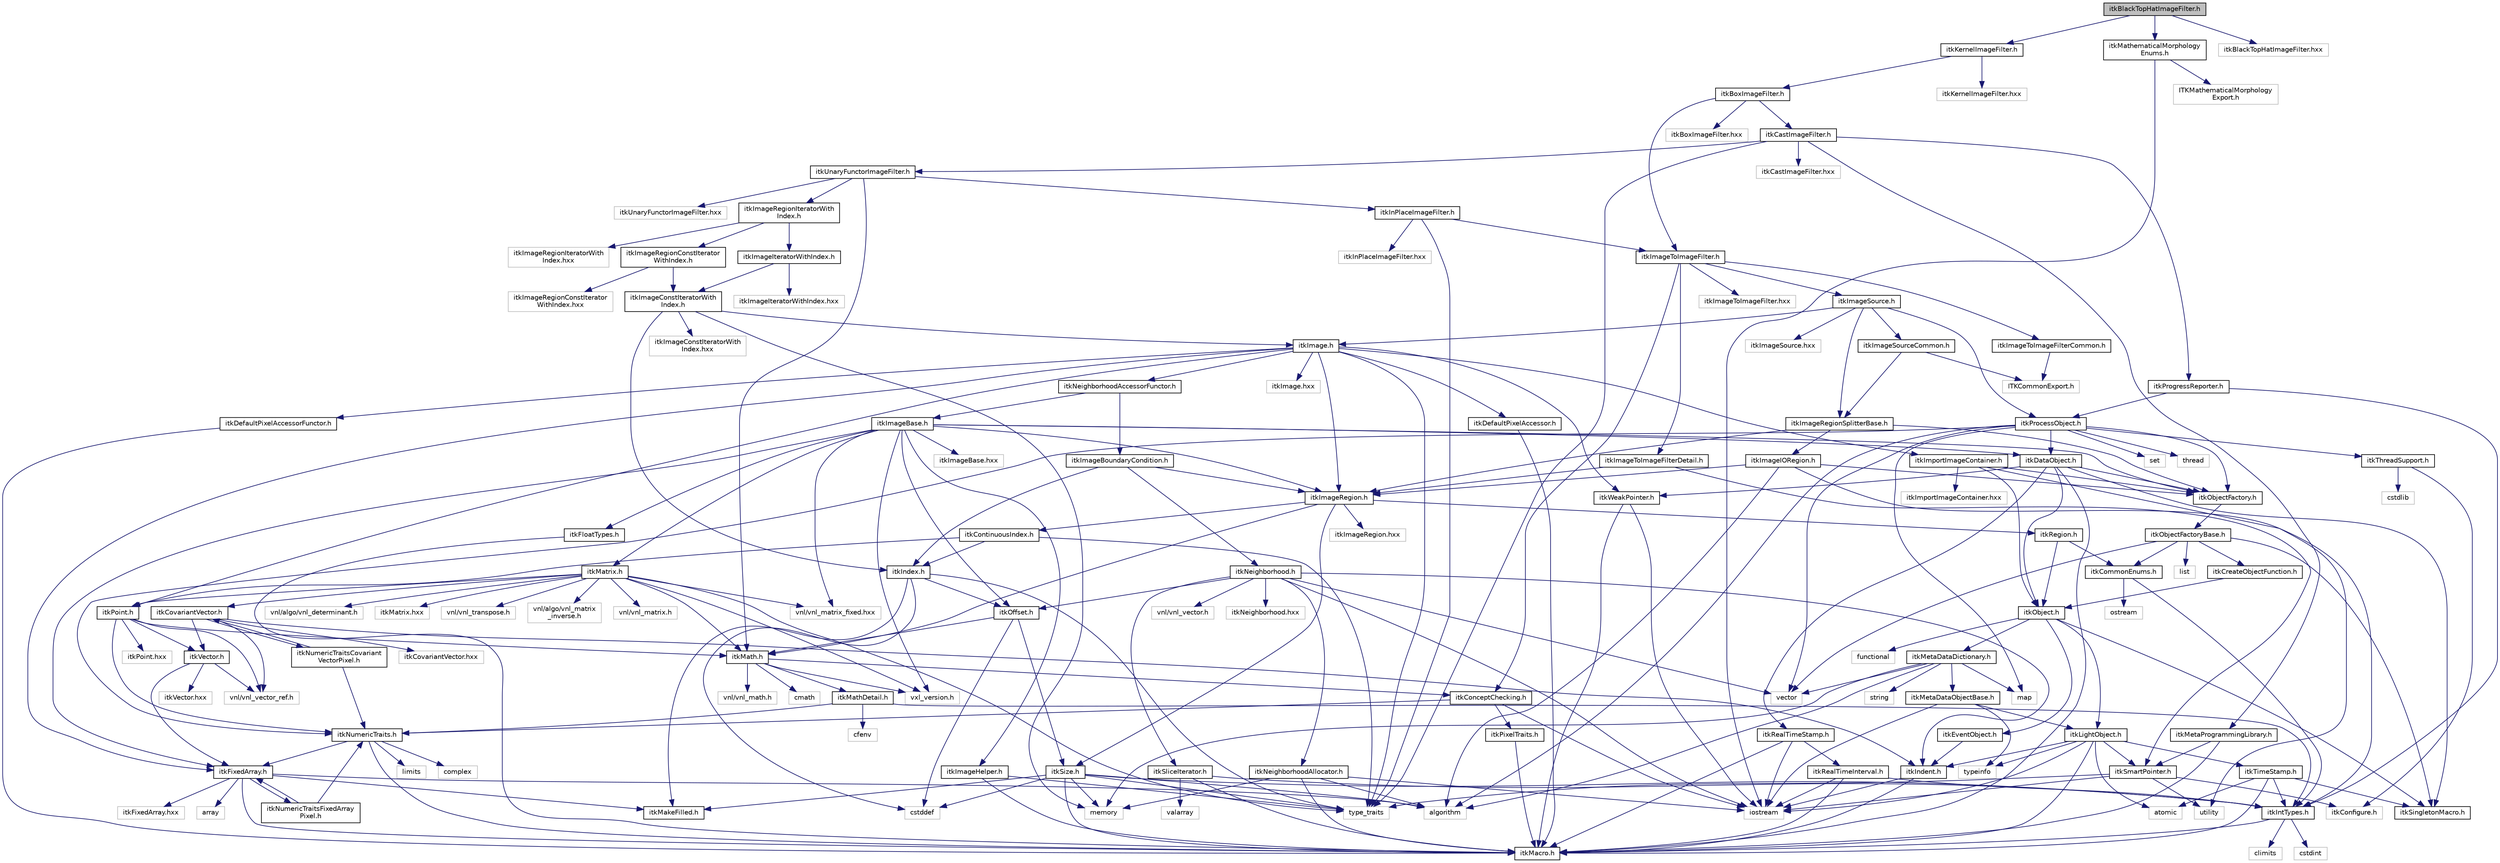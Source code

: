digraph "itkBlackTopHatImageFilter.h"
{
 // LATEX_PDF_SIZE
  edge [fontname="Helvetica",fontsize="10",labelfontname="Helvetica",labelfontsize="10"];
  node [fontname="Helvetica",fontsize="10",shape=record];
  Node1 [label="itkBlackTopHatImageFilter.h",height=0.2,width=0.4,color="black", fillcolor="grey75", style="filled", fontcolor="black",tooltip=" "];
  Node1 -> Node2 [color="midnightblue",fontsize="10",style="solid",fontname="Helvetica"];
  Node2 [label="itkKernelImageFilter.h",height=0.2,width=0.4,color="black", fillcolor="white", style="filled",URL="$itkKernelImageFilter_8h.html",tooltip=" "];
  Node2 -> Node3 [color="midnightblue",fontsize="10",style="solid",fontname="Helvetica"];
  Node3 [label="itkBoxImageFilter.h",height=0.2,width=0.4,color="black", fillcolor="white", style="filled",URL="$itkBoxImageFilter_8h.html",tooltip=" "];
  Node3 -> Node4 [color="midnightblue",fontsize="10",style="solid",fontname="Helvetica"];
  Node4 [label="itkImageToImageFilter.h",height=0.2,width=0.4,color="black", fillcolor="white", style="filled",URL="$itkImageToImageFilter_8h.html",tooltip=" "];
  Node4 -> Node5 [color="midnightblue",fontsize="10",style="solid",fontname="Helvetica"];
  Node5 [label="itkImageSource.h",height=0.2,width=0.4,color="black", fillcolor="white", style="filled",URL="$itkImageSource_8h.html",tooltip=" "];
  Node5 -> Node6 [color="midnightblue",fontsize="10",style="solid",fontname="Helvetica"];
  Node6 [label="itkProcessObject.h",height=0.2,width=0.4,color="black", fillcolor="white", style="filled",URL="$itkProcessObject_8h.html",tooltip=" "];
  Node6 -> Node7 [color="midnightblue",fontsize="10",style="solid",fontname="Helvetica"];
  Node7 [label="itkDataObject.h",height=0.2,width=0.4,color="black", fillcolor="white", style="filled",URL="$itkDataObject_8h.html",tooltip=" "];
  Node7 -> Node8 [color="midnightblue",fontsize="10",style="solid",fontname="Helvetica"];
  Node8 [label="itkObject.h",height=0.2,width=0.4,color="black", fillcolor="white", style="filled",URL="$itkObject_8h.html",tooltip=" "];
  Node8 -> Node9 [color="midnightblue",fontsize="10",style="solid",fontname="Helvetica"];
  Node9 [label="itkLightObject.h",height=0.2,width=0.4,color="black", fillcolor="white", style="filled",URL="$itkLightObject_8h.html",tooltip=" "];
  Node9 -> Node10 [color="midnightblue",fontsize="10",style="solid",fontname="Helvetica"];
  Node10 [label="itkMacro.h",height=0.2,width=0.4,color="black", fillcolor="white", style="filled",URL="$itkMacro_8h.html",tooltip=" "];
  Node9 -> Node11 [color="midnightblue",fontsize="10",style="solid",fontname="Helvetica"];
  Node11 [label="itkSmartPointer.h",height=0.2,width=0.4,color="black", fillcolor="white", style="filled",URL="$itkSmartPointer_8h.html",tooltip=" "];
  Node11 -> Node12 [color="midnightblue",fontsize="10",style="solid",fontname="Helvetica"];
  Node12 [label="iostream",height=0.2,width=0.4,color="grey75", fillcolor="white", style="filled",tooltip=" "];
  Node11 -> Node13 [color="midnightblue",fontsize="10",style="solid",fontname="Helvetica"];
  Node13 [label="utility",height=0.2,width=0.4,color="grey75", fillcolor="white", style="filled",tooltip=" "];
  Node11 -> Node14 [color="midnightblue",fontsize="10",style="solid",fontname="Helvetica"];
  Node14 [label="type_traits",height=0.2,width=0.4,color="grey75", fillcolor="white", style="filled",tooltip=" "];
  Node11 -> Node15 [color="midnightblue",fontsize="10",style="solid",fontname="Helvetica"];
  Node15 [label="itkConfigure.h",height=0.2,width=0.4,color="grey75", fillcolor="white", style="filled",tooltip=" "];
  Node9 -> Node16 [color="midnightblue",fontsize="10",style="solid",fontname="Helvetica"];
  Node16 [label="itkTimeStamp.h",height=0.2,width=0.4,color="black", fillcolor="white", style="filled",URL="$itkTimeStamp_8h.html",tooltip=" "];
  Node16 -> Node10 [color="midnightblue",fontsize="10",style="solid",fontname="Helvetica"];
  Node16 -> Node17 [color="midnightblue",fontsize="10",style="solid",fontname="Helvetica"];
  Node17 [label="itkIntTypes.h",height=0.2,width=0.4,color="black", fillcolor="white", style="filled",URL="$itkIntTypes_8h.html",tooltip=" "];
  Node17 -> Node10 [color="midnightblue",fontsize="10",style="solid",fontname="Helvetica"];
  Node17 -> Node18 [color="midnightblue",fontsize="10",style="solid",fontname="Helvetica"];
  Node18 [label="cstdint",height=0.2,width=0.4,color="grey75", fillcolor="white", style="filled",tooltip=" "];
  Node17 -> Node19 [color="midnightblue",fontsize="10",style="solid",fontname="Helvetica"];
  Node19 [label="climits",height=0.2,width=0.4,color="grey75", fillcolor="white", style="filled",tooltip=" "];
  Node16 -> Node20 [color="midnightblue",fontsize="10",style="solid",fontname="Helvetica"];
  Node20 [label="atomic",height=0.2,width=0.4,color="grey75", fillcolor="white", style="filled",tooltip=" "];
  Node16 -> Node21 [color="midnightblue",fontsize="10",style="solid",fontname="Helvetica"];
  Node21 [label="itkSingletonMacro.h",height=0.2,width=0.4,color="black", fillcolor="white", style="filled",URL="$itkSingletonMacro_8h.html",tooltip=" "];
  Node9 -> Node22 [color="midnightblue",fontsize="10",style="solid",fontname="Helvetica"];
  Node22 [label="itkIndent.h",height=0.2,width=0.4,color="black", fillcolor="white", style="filled",URL="$itkIndent_8h.html",tooltip=" "];
  Node22 -> Node10 [color="midnightblue",fontsize="10",style="solid",fontname="Helvetica"];
  Node22 -> Node12 [color="midnightblue",fontsize="10",style="solid",fontname="Helvetica"];
  Node9 -> Node20 [color="midnightblue",fontsize="10",style="solid",fontname="Helvetica"];
  Node9 -> Node12 [color="midnightblue",fontsize="10",style="solid",fontname="Helvetica"];
  Node9 -> Node23 [color="midnightblue",fontsize="10",style="solid",fontname="Helvetica"];
  Node23 [label="typeinfo",height=0.2,width=0.4,color="grey75", fillcolor="white", style="filled",tooltip=" "];
  Node8 -> Node24 [color="midnightblue",fontsize="10",style="solid",fontname="Helvetica"];
  Node24 [label="itkEventObject.h",height=0.2,width=0.4,color="black", fillcolor="white", style="filled",URL="$itkEventObject_8h.html",tooltip=" "];
  Node24 -> Node22 [color="midnightblue",fontsize="10",style="solid",fontname="Helvetica"];
  Node8 -> Node25 [color="midnightblue",fontsize="10",style="solid",fontname="Helvetica"];
  Node25 [label="itkMetaDataDictionary.h",height=0.2,width=0.4,color="black", fillcolor="white", style="filled",URL="$itkMetaDataDictionary_8h.html",tooltip=" "];
  Node25 -> Node26 [color="midnightblue",fontsize="10",style="solid",fontname="Helvetica"];
  Node26 [label="itkMetaDataObjectBase.h",height=0.2,width=0.4,color="black", fillcolor="white", style="filled",URL="$itkMetaDataObjectBase_8h.html",tooltip=" "];
  Node26 -> Node9 [color="midnightblue",fontsize="10",style="solid",fontname="Helvetica"];
  Node26 -> Node23 [color="midnightblue",fontsize="10",style="solid",fontname="Helvetica"];
  Node26 -> Node12 [color="midnightblue",fontsize="10",style="solid",fontname="Helvetica"];
  Node25 -> Node27 [color="midnightblue",fontsize="10",style="solid",fontname="Helvetica"];
  Node27 [label="algorithm",height=0.2,width=0.4,color="grey75", fillcolor="white", style="filled",tooltip=" "];
  Node25 -> Node28 [color="midnightblue",fontsize="10",style="solid",fontname="Helvetica"];
  Node28 [label="vector",height=0.2,width=0.4,color="grey75", fillcolor="white", style="filled",tooltip=" "];
  Node25 -> Node29 [color="midnightblue",fontsize="10",style="solid",fontname="Helvetica"];
  Node29 [label="map",height=0.2,width=0.4,color="grey75", fillcolor="white", style="filled",tooltip=" "];
  Node25 -> Node30 [color="midnightblue",fontsize="10",style="solid",fontname="Helvetica"];
  Node30 [label="string",height=0.2,width=0.4,color="grey75", fillcolor="white", style="filled",tooltip=" "];
  Node25 -> Node31 [color="midnightblue",fontsize="10",style="solid",fontname="Helvetica"];
  Node31 [label="memory",height=0.2,width=0.4,color="grey75", fillcolor="white", style="filled",tooltip=" "];
  Node8 -> Node21 [color="midnightblue",fontsize="10",style="solid",fontname="Helvetica"];
  Node8 -> Node32 [color="midnightblue",fontsize="10",style="solid",fontname="Helvetica"];
  Node32 [label="functional",height=0.2,width=0.4,color="grey75", fillcolor="white", style="filled",tooltip=" "];
  Node7 -> Node10 [color="midnightblue",fontsize="10",style="solid",fontname="Helvetica"];
  Node7 -> Node21 [color="midnightblue",fontsize="10",style="solid",fontname="Helvetica"];
  Node7 -> Node33 [color="midnightblue",fontsize="10",style="solid",fontname="Helvetica"];
  Node33 [label="itkWeakPointer.h",height=0.2,width=0.4,color="black", fillcolor="white", style="filled",URL="$itkWeakPointer_8h.html",tooltip=" "];
  Node33 -> Node10 [color="midnightblue",fontsize="10",style="solid",fontname="Helvetica"];
  Node33 -> Node12 [color="midnightblue",fontsize="10",style="solid",fontname="Helvetica"];
  Node7 -> Node34 [color="midnightblue",fontsize="10",style="solid",fontname="Helvetica"];
  Node34 [label="itkRealTimeStamp.h",height=0.2,width=0.4,color="black", fillcolor="white", style="filled",URL="$itkRealTimeStamp_8h.html",tooltip=" "];
  Node34 -> Node35 [color="midnightblue",fontsize="10",style="solid",fontname="Helvetica"];
  Node35 [label="itkRealTimeInterval.h",height=0.2,width=0.4,color="black", fillcolor="white", style="filled",URL="$itkRealTimeInterval_8h.html",tooltip=" "];
  Node35 -> Node17 [color="midnightblue",fontsize="10",style="solid",fontname="Helvetica"];
  Node35 -> Node10 [color="midnightblue",fontsize="10",style="solid",fontname="Helvetica"];
  Node35 -> Node12 [color="midnightblue",fontsize="10",style="solid",fontname="Helvetica"];
  Node34 -> Node10 [color="midnightblue",fontsize="10",style="solid",fontname="Helvetica"];
  Node34 -> Node12 [color="midnightblue",fontsize="10",style="solid",fontname="Helvetica"];
  Node7 -> Node36 [color="midnightblue",fontsize="10",style="solid",fontname="Helvetica"];
  Node36 [label="itkObjectFactory.h",height=0.2,width=0.4,color="black", fillcolor="white", style="filled",URL="$itkObjectFactory_8h.html",tooltip=" "];
  Node36 -> Node37 [color="midnightblue",fontsize="10",style="solid",fontname="Helvetica"];
  Node37 [label="itkObjectFactoryBase.h",height=0.2,width=0.4,color="black", fillcolor="white", style="filled",URL="$itkObjectFactoryBase_8h.html",tooltip=" "];
  Node37 -> Node38 [color="midnightblue",fontsize="10",style="solid",fontname="Helvetica"];
  Node38 [label="itkCreateObjectFunction.h",height=0.2,width=0.4,color="black", fillcolor="white", style="filled",URL="$itkCreateObjectFunction_8h.html",tooltip=" "];
  Node38 -> Node8 [color="midnightblue",fontsize="10",style="solid",fontname="Helvetica"];
  Node37 -> Node21 [color="midnightblue",fontsize="10",style="solid",fontname="Helvetica"];
  Node37 -> Node39 [color="midnightblue",fontsize="10",style="solid",fontname="Helvetica"];
  Node39 [label="itkCommonEnums.h",height=0.2,width=0.4,color="black", fillcolor="white", style="filled",URL="$itkCommonEnums_8h.html",tooltip=" "];
  Node39 -> Node17 [color="midnightblue",fontsize="10",style="solid",fontname="Helvetica"];
  Node39 -> Node40 [color="midnightblue",fontsize="10",style="solid",fontname="Helvetica"];
  Node40 [label="ostream",height=0.2,width=0.4,color="grey75", fillcolor="white", style="filled",tooltip=" "];
  Node37 -> Node41 [color="midnightblue",fontsize="10",style="solid",fontname="Helvetica"];
  Node41 [label="list",height=0.2,width=0.4,color="grey75", fillcolor="white", style="filled",tooltip=" "];
  Node37 -> Node28 [color="midnightblue",fontsize="10",style="solid",fontname="Helvetica"];
  Node6 -> Node36 [color="midnightblue",fontsize="10",style="solid",fontname="Helvetica"];
  Node6 -> Node42 [color="midnightblue",fontsize="10",style="solid",fontname="Helvetica"];
  Node42 [label="itkNumericTraits.h",height=0.2,width=0.4,color="black", fillcolor="white", style="filled",URL="$itkNumericTraits_8h.html",tooltip=" "];
  Node42 -> Node10 [color="midnightblue",fontsize="10",style="solid",fontname="Helvetica"];
  Node42 -> Node43 [color="midnightblue",fontsize="10",style="solid",fontname="Helvetica"];
  Node43 [label="limits",height=0.2,width=0.4,color="grey75", fillcolor="white", style="filled",tooltip=" "];
  Node42 -> Node44 [color="midnightblue",fontsize="10",style="solid",fontname="Helvetica"];
  Node44 [label="complex",height=0.2,width=0.4,color="grey75", fillcolor="white", style="filled",tooltip=" "];
  Node42 -> Node45 [color="midnightblue",fontsize="10",style="solid",fontname="Helvetica"];
  Node45 [label="itkFixedArray.h",height=0.2,width=0.4,color="black", fillcolor="white", style="filled",URL="$itkFixedArray_8h.html",tooltip=" "];
  Node45 -> Node10 [color="midnightblue",fontsize="10",style="solid",fontname="Helvetica"];
  Node45 -> Node46 [color="midnightblue",fontsize="10",style="solid",fontname="Helvetica"];
  Node46 [label="itkMakeFilled.h",height=0.2,width=0.4,color="black", fillcolor="white", style="filled",URL="$itkMakeFilled_8h.html",tooltip=" "];
  Node45 -> Node27 [color="midnightblue",fontsize="10",style="solid",fontname="Helvetica"];
  Node45 -> Node47 [color="midnightblue",fontsize="10",style="solid",fontname="Helvetica"];
  Node47 [label="array",height=0.2,width=0.4,color="grey75", fillcolor="white", style="filled",tooltip=" "];
  Node45 -> Node48 [color="midnightblue",fontsize="10",style="solid",fontname="Helvetica"];
  Node48 [label="itkFixedArray.hxx",height=0.2,width=0.4,color="grey75", fillcolor="white", style="filled",tooltip=" "];
  Node45 -> Node49 [color="midnightblue",fontsize="10",style="solid",fontname="Helvetica"];
  Node49 [label="itkNumericTraitsFixedArray\lPixel.h",height=0.2,width=0.4,color="black", fillcolor="white", style="filled",URL="$itkNumericTraitsFixedArrayPixel_8h.html",tooltip=" "];
  Node49 -> Node42 [color="midnightblue",fontsize="10",style="solid",fontname="Helvetica"];
  Node49 -> Node45 [color="midnightblue",fontsize="10",style="solid",fontname="Helvetica"];
  Node6 -> Node50 [color="midnightblue",fontsize="10",style="solid",fontname="Helvetica"];
  Node50 [label="itkThreadSupport.h",height=0.2,width=0.4,color="black", fillcolor="white", style="filled",URL="$itkThreadSupport_8h.html",tooltip=" "];
  Node50 -> Node51 [color="midnightblue",fontsize="10",style="solid",fontname="Helvetica"];
  Node51 [label="cstdlib",height=0.2,width=0.4,color="grey75", fillcolor="white", style="filled",tooltip=" "];
  Node50 -> Node15 [color="midnightblue",fontsize="10",style="solid",fontname="Helvetica"];
  Node6 -> Node28 [color="midnightblue",fontsize="10",style="solid",fontname="Helvetica"];
  Node6 -> Node29 [color="midnightblue",fontsize="10",style="solid",fontname="Helvetica"];
  Node6 -> Node52 [color="midnightblue",fontsize="10",style="solid",fontname="Helvetica"];
  Node52 [label="set",height=0.2,width=0.4,color="grey75", fillcolor="white", style="filled",tooltip=" "];
  Node6 -> Node27 [color="midnightblue",fontsize="10",style="solid",fontname="Helvetica"];
  Node6 -> Node53 [color="midnightblue",fontsize="10",style="solid",fontname="Helvetica"];
  Node53 [label="thread",height=0.2,width=0.4,color="grey75", fillcolor="white", style="filled",tooltip=" "];
  Node5 -> Node54 [color="midnightblue",fontsize="10",style="solid",fontname="Helvetica"];
  Node54 [label="itkImage.h",height=0.2,width=0.4,color="black", fillcolor="white", style="filled",URL="$itkImage_8h.html",tooltip=" "];
  Node54 -> Node55 [color="midnightblue",fontsize="10",style="solid",fontname="Helvetica"];
  Node55 [label="itkImageRegion.h",height=0.2,width=0.4,color="black", fillcolor="white", style="filled",URL="$itkImageRegion_8h.html",tooltip=" "];
  Node55 -> Node56 [color="midnightblue",fontsize="10",style="solid",fontname="Helvetica"];
  Node56 [label="itkRegion.h",height=0.2,width=0.4,color="black", fillcolor="white", style="filled",URL="$itkRegion_8h.html",tooltip=" "];
  Node56 -> Node8 [color="midnightblue",fontsize="10",style="solid",fontname="Helvetica"];
  Node56 -> Node39 [color="midnightblue",fontsize="10",style="solid",fontname="Helvetica"];
  Node55 -> Node57 [color="midnightblue",fontsize="10",style="solid",fontname="Helvetica"];
  Node57 [label="itkSize.h",height=0.2,width=0.4,color="black", fillcolor="white", style="filled",URL="$itkSize_8h.html",tooltip=" "];
  Node57 -> Node17 [color="midnightblue",fontsize="10",style="solid",fontname="Helvetica"];
  Node57 -> Node10 [color="midnightblue",fontsize="10",style="solid",fontname="Helvetica"];
  Node57 -> Node46 [color="midnightblue",fontsize="10",style="solid",fontname="Helvetica"];
  Node57 -> Node27 [color="midnightblue",fontsize="10",style="solid",fontname="Helvetica"];
  Node57 -> Node58 [color="midnightblue",fontsize="10",style="solid",fontname="Helvetica"];
  Node58 [label="cstddef",height=0.2,width=0.4,color="grey75", fillcolor="white", style="filled",tooltip=" "];
  Node57 -> Node14 [color="midnightblue",fontsize="10",style="solid",fontname="Helvetica"];
  Node57 -> Node31 [color="midnightblue",fontsize="10",style="solid",fontname="Helvetica"];
  Node55 -> Node59 [color="midnightblue",fontsize="10",style="solid",fontname="Helvetica"];
  Node59 [label="itkContinuousIndex.h",height=0.2,width=0.4,color="black", fillcolor="white", style="filled",URL="$itkContinuousIndex_8h.html",tooltip=" "];
  Node59 -> Node60 [color="midnightblue",fontsize="10",style="solid",fontname="Helvetica"];
  Node60 [label="itkPoint.h",height=0.2,width=0.4,color="black", fillcolor="white", style="filled",URL="$itkPoint_8h.html",tooltip=" "];
  Node60 -> Node42 [color="midnightblue",fontsize="10",style="solid",fontname="Helvetica"];
  Node60 -> Node61 [color="midnightblue",fontsize="10",style="solid",fontname="Helvetica"];
  Node61 [label="itkVector.h",height=0.2,width=0.4,color="black", fillcolor="white", style="filled",URL="$itkVector_8h.html",tooltip=" "];
  Node61 -> Node45 [color="midnightblue",fontsize="10",style="solid",fontname="Helvetica"];
  Node61 -> Node62 [color="midnightblue",fontsize="10",style="solid",fontname="Helvetica"];
  Node62 [label="vnl/vnl_vector_ref.h",height=0.2,width=0.4,color="grey75", fillcolor="white", style="filled",tooltip=" "];
  Node61 -> Node63 [color="midnightblue",fontsize="10",style="solid",fontname="Helvetica"];
  Node63 [label="itkVector.hxx",height=0.2,width=0.4,color="grey75", fillcolor="white", style="filled",tooltip=" "];
  Node60 -> Node62 [color="midnightblue",fontsize="10",style="solid",fontname="Helvetica"];
  Node60 -> Node64 [color="midnightblue",fontsize="10",style="solid",fontname="Helvetica"];
  Node64 [label="itkMath.h",height=0.2,width=0.4,color="black", fillcolor="white", style="filled",URL="$itkMath_8h.html",tooltip=" "];
  Node64 -> Node65 [color="midnightblue",fontsize="10",style="solid",fontname="Helvetica"];
  Node65 [label="cmath",height=0.2,width=0.4,color="grey75", fillcolor="white", style="filled",tooltip=" "];
  Node64 -> Node66 [color="midnightblue",fontsize="10",style="solid",fontname="Helvetica"];
  Node66 [label="itkMathDetail.h",height=0.2,width=0.4,color="black", fillcolor="white", style="filled",URL="$itkMathDetail_8h.html",tooltip=" "];
  Node66 -> Node17 [color="midnightblue",fontsize="10",style="solid",fontname="Helvetica"];
  Node66 -> Node42 [color="midnightblue",fontsize="10",style="solid",fontname="Helvetica"];
  Node66 -> Node67 [color="midnightblue",fontsize="10",style="solid",fontname="Helvetica"];
  Node67 [label="cfenv",height=0.2,width=0.4,color="grey75", fillcolor="white", style="filled",tooltip=" "];
  Node64 -> Node68 [color="midnightblue",fontsize="10",style="solid",fontname="Helvetica"];
  Node68 [label="itkConceptChecking.h",height=0.2,width=0.4,color="black", fillcolor="white", style="filled",URL="$itkConceptChecking_8h.html",tooltip=" "];
  Node68 -> Node69 [color="midnightblue",fontsize="10",style="solid",fontname="Helvetica"];
  Node69 [label="itkPixelTraits.h",height=0.2,width=0.4,color="black", fillcolor="white", style="filled",URL="$itkPixelTraits_8h.html",tooltip=" "];
  Node69 -> Node10 [color="midnightblue",fontsize="10",style="solid",fontname="Helvetica"];
  Node68 -> Node42 [color="midnightblue",fontsize="10",style="solid",fontname="Helvetica"];
  Node68 -> Node12 [color="midnightblue",fontsize="10",style="solid",fontname="Helvetica"];
  Node64 -> Node70 [color="midnightblue",fontsize="10",style="solid",fontname="Helvetica"];
  Node70 [label="vnl/vnl_math.h",height=0.2,width=0.4,color="grey75", fillcolor="white", style="filled",tooltip=" "];
  Node64 -> Node71 [color="midnightblue",fontsize="10",style="solid",fontname="Helvetica"];
  Node71 [label="vxl_version.h",height=0.2,width=0.4,color="grey75", fillcolor="white", style="filled",tooltip=" "];
  Node60 -> Node72 [color="midnightblue",fontsize="10",style="solid",fontname="Helvetica"];
  Node72 [label="itkPoint.hxx",height=0.2,width=0.4,color="grey75", fillcolor="white", style="filled",tooltip=" "];
  Node59 -> Node73 [color="midnightblue",fontsize="10",style="solid",fontname="Helvetica"];
  Node73 [label="itkIndex.h",height=0.2,width=0.4,color="black", fillcolor="white", style="filled",URL="$itkIndex_8h.html",tooltip=" "];
  Node73 -> Node46 [color="midnightblue",fontsize="10",style="solid",fontname="Helvetica"];
  Node73 -> Node74 [color="midnightblue",fontsize="10",style="solid",fontname="Helvetica"];
  Node74 [label="itkOffset.h",height=0.2,width=0.4,color="black", fillcolor="white", style="filled",URL="$itkOffset_8h.html",tooltip=" "];
  Node74 -> Node57 [color="midnightblue",fontsize="10",style="solid",fontname="Helvetica"];
  Node74 -> Node64 [color="midnightblue",fontsize="10",style="solid",fontname="Helvetica"];
  Node74 -> Node58 [color="midnightblue",fontsize="10",style="solid",fontname="Helvetica"];
  Node73 -> Node58 [color="midnightblue",fontsize="10",style="solid",fontname="Helvetica"];
  Node73 -> Node14 [color="midnightblue",fontsize="10",style="solid",fontname="Helvetica"];
  Node59 -> Node14 [color="midnightblue",fontsize="10",style="solid",fontname="Helvetica"];
  Node55 -> Node64 [color="midnightblue",fontsize="10",style="solid",fontname="Helvetica"];
  Node55 -> Node75 [color="midnightblue",fontsize="10",style="solid",fontname="Helvetica"];
  Node75 [label="itkImageRegion.hxx",height=0.2,width=0.4,color="grey75", fillcolor="white", style="filled",tooltip=" "];
  Node54 -> Node76 [color="midnightblue",fontsize="10",style="solid",fontname="Helvetica"];
  Node76 [label="itkImportImageContainer.h",height=0.2,width=0.4,color="black", fillcolor="white", style="filled",URL="$itkImportImageContainer_8h.html",tooltip=" "];
  Node76 -> Node8 [color="midnightblue",fontsize="10",style="solid",fontname="Helvetica"];
  Node76 -> Node36 [color="midnightblue",fontsize="10",style="solid",fontname="Helvetica"];
  Node76 -> Node13 [color="midnightblue",fontsize="10",style="solid",fontname="Helvetica"];
  Node76 -> Node77 [color="midnightblue",fontsize="10",style="solid",fontname="Helvetica"];
  Node77 [label="itkImportImageContainer.hxx",height=0.2,width=0.4,color="grey75", fillcolor="white", style="filled",tooltip=" "];
  Node54 -> Node78 [color="midnightblue",fontsize="10",style="solid",fontname="Helvetica"];
  Node78 [label="itkDefaultPixelAccessor.h",height=0.2,width=0.4,color="black", fillcolor="white", style="filled",URL="$itkDefaultPixelAccessor_8h.html",tooltip=" "];
  Node78 -> Node10 [color="midnightblue",fontsize="10",style="solid",fontname="Helvetica"];
  Node54 -> Node79 [color="midnightblue",fontsize="10",style="solid",fontname="Helvetica"];
  Node79 [label="itkDefaultPixelAccessorFunctor.h",height=0.2,width=0.4,color="black", fillcolor="white", style="filled",URL="$itkDefaultPixelAccessorFunctor_8h.html",tooltip=" "];
  Node79 -> Node10 [color="midnightblue",fontsize="10",style="solid",fontname="Helvetica"];
  Node54 -> Node60 [color="midnightblue",fontsize="10",style="solid",fontname="Helvetica"];
  Node54 -> Node45 [color="midnightblue",fontsize="10",style="solid",fontname="Helvetica"];
  Node54 -> Node33 [color="midnightblue",fontsize="10",style="solid",fontname="Helvetica"];
  Node54 -> Node80 [color="midnightblue",fontsize="10",style="solid",fontname="Helvetica"];
  Node80 [label="itkNeighborhoodAccessorFunctor.h",height=0.2,width=0.4,color="black", fillcolor="white", style="filled",URL="$itkNeighborhoodAccessorFunctor_8h.html",tooltip=" "];
  Node80 -> Node81 [color="midnightblue",fontsize="10",style="solid",fontname="Helvetica"];
  Node81 [label="itkImageBoundaryCondition.h",height=0.2,width=0.4,color="black", fillcolor="white", style="filled",URL="$itkImageBoundaryCondition_8h.html",tooltip=" "];
  Node81 -> Node73 [color="midnightblue",fontsize="10",style="solid",fontname="Helvetica"];
  Node81 -> Node82 [color="midnightblue",fontsize="10",style="solid",fontname="Helvetica"];
  Node82 [label="itkNeighborhood.h",height=0.2,width=0.4,color="black", fillcolor="white", style="filled",URL="$itkNeighborhood_8h.html",tooltip=" "];
  Node82 -> Node12 [color="midnightblue",fontsize="10",style="solid",fontname="Helvetica"];
  Node82 -> Node83 [color="midnightblue",fontsize="10",style="solid",fontname="Helvetica"];
  Node83 [label="itkNeighborhoodAllocator.h",height=0.2,width=0.4,color="black", fillcolor="white", style="filled",URL="$itkNeighborhoodAllocator_8h.html",tooltip=" "];
  Node83 -> Node27 [color="midnightblue",fontsize="10",style="solid",fontname="Helvetica"];
  Node83 -> Node12 [color="midnightblue",fontsize="10",style="solid",fontname="Helvetica"];
  Node83 -> Node31 [color="midnightblue",fontsize="10",style="solid",fontname="Helvetica"];
  Node83 -> Node10 [color="midnightblue",fontsize="10",style="solid",fontname="Helvetica"];
  Node82 -> Node22 [color="midnightblue",fontsize="10",style="solid",fontname="Helvetica"];
  Node82 -> Node84 [color="midnightblue",fontsize="10",style="solid",fontname="Helvetica"];
  Node84 [label="itkSliceIterator.h",height=0.2,width=0.4,color="black", fillcolor="white", style="filled",URL="$itkSliceIterator_8h.html",tooltip=" "];
  Node84 -> Node10 [color="midnightblue",fontsize="10",style="solid",fontname="Helvetica"];
  Node84 -> Node17 [color="midnightblue",fontsize="10",style="solid",fontname="Helvetica"];
  Node84 -> Node85 [color="midnightblue",fontsize="10",style="solid",fontname="Helvetica"];
  Node85 [label="valarray",height=0.2,width=0.4,color="grey75", fillcolor="white", style="filled",tooltip=" "];
  Node82 -> Node86 [color="midnightblue",fontsize="10",style="solid",fontname="Helvetica"];
  Node86 [label="vnl/vnl_vector.h",height=0.2,width=0.4,color="grey75", fillcolor="white", style="filled",tooltip=" "];
  Node82 -> Node74 [color="midnightblue",fontsize="10",style="solid",fontname="Helvetica"];
  Node82 -> Node28 [color="midnightblue",fontsize="10",style="solid",fontname="Helvetica"];
  Node82 -> Node87 [color="midnightblue",fontsize="10",style="solid",fontname="Helvetica"];
  Node87 [label="itkNeighborhood.hxx",height=0.2,width=0.4,color="grey75", fillcolor="white", style="filled",tooltip=" "];
  Node81 -> Node55 [color="midnightblue",fontsize="10",style="solid",fontname="Helvetica"];
  Node80 -> Node88 [color="midnightblue",fontsize="10",style="solid",fontname="Helvetica"];
  Node88 [label="itkImageBase.h",height=0.2,width=0.4,color="black", fillcolor="white", style="filled",URL="$itkImageBase_8h.html",tooltip=" "];
  Node88 -> Node7 [color="midnightblue",fontsize="10",style="solid",fontname="Helvetica"];
  Node88 -> Node55 [color="midnightblue",fontsize="10",style="solid",fontname="Helvetica"];
  Node88 -> Node89 [color="midnightblue",fontsize="10",style="solid",fontname="Helvetica"];
  Node89 [label="itkMatrix.h",height=0.2,width=0.4,color="black", fillcolor="white", style="filled",URL="$itkMatrix_8h.html",tooltip=" "];
  Node89 -> Node60 [color="midnightblue",fontsize="10",style="solid",fontname="Helvetica"];
  Node89 -> Node90 [color="midnightblue",fontsize="10",style="solid",fontname="Helvetica"];
  Node90 [label="itkCovariantVector.h",height=0.2,width=0.4,color="black", fillcolor="white", style="filled",URL="$itkCovariantVector_8h.html",tooltip=" "];
  Node90 -> Node22 [color="midnightblue",fontsize="10",style="solid",fontname="Helvetica"];
  Node90 -> Node61 [color="midnightblue",fontsize="10",style="solid",fontname="Helvetica"];
  Node90 -> Node62 [color="midnightblue",fontsize="10",style="solid",fontname="Helvetica"];
  Node90 -> Node91 [color="midnightblue",fontsize="10",style="solid",fontname="Helvetica"];
  Node91 [label="itkNumericTraitsCovariant\lVectorPixel.h",height=0.2,width=0.4,color="black", fillcolor="white", style="filled",URL="$itkNumericTraitsCovariantVectorPixel_8h.html",tooltip=" "];
  Node91 -> Node42 [color="midnightblue",fontsize="10",style="solid",fontname="Helvetica"];
  Node91 -> Node90 [color="midnightblue",fontsize="10",style="solid",fontname="Helvetica"];
  Node90 -> Node92 [color="midnightblue",fontsize="10",style="solid",fontname="Helvetica"];
  Node92 [label="itkCovariantVector.hxx",height=0.2,width=0.4,color="grey75", fillcolor="white", style="filled",tooltip=" "];
  Node89 -> Node71 [color="midnightblue",fontsize="10",style="solid",fontname="Helvetica"];
  Node89 -> Node93 [color="midnightblue",fontsize="10",style="solid",fontname="Helvetica"];
  Node93 [label="vnl/vnl_matrix_fixed.hxx",height=0.2,width=0.4,color="grey75", fillcolor="white", style="filled",tooltip=" "];
  Node89 -> Node94 [color="midnightblue",fontsize="10",style="solid",fontname="Helvetica"];
  Node94 [label="vnl/vnl_transpose.h",height=0.2,width=0.4,color="grey75", fillcolor="white", style="filled",tooltip=" "];
  Node89 -> Node95 [color="midnightblue",fontsize="10",style="solid",fontname="Helvetica"];
  Node95 [label="vnl/algo/vnl_matrix\l_inverse.h",height=0.2,width=0.4,color="grey75", fillcolor="white", style="filled",tooltip=" "];
  Node89 -> Node96 [color="midnightblue",fontsize="10",style="solid",fontname="Helvetica"];
  Node96 [label="vnl/vnl_matrix.h",height=0.2,width=0.4,color="grey75", fillcolor="white", style="filled",tooltip=" "];
  Node89 -> Node97 [color="midnightblue",fontsize="10",style="solid",fontname="Helvetica"];
  Node97 [label="vnl/algo/vnl_determinant.h",height=0.2,width=0.4,color="grey75", fillcolor="white", style="filled",tooltip=" "];
  Node89 -> Node64 [color="midnightblue",fontsize="10",style="solid",fontname="Helvetica"];
  Node89 -> Node14 [color="midnightblue",fontsize="10",style="solid",fontname="Helvetica"];
  Node89 -> Node98 [color="midnightblue",fontsize="10",style="solid",fontname="Helvetica"];
  Node98 [label="itkMatrix.hxx",height=0.2,width=0.4,color="grey75", fillcolor="white", style="filled",tooltip=" "];
  Node88 -> Node36 [color="midnightblue",fontsize="10",style="solid",fontname="Helvetica"];
  Node88 -> Node74 [color="midnightblue",fontsize="10",style="solid",fontname="Helvetica"];
  Node88 -> Node45 [color="midnightblue",fontsize="10",style="solid",fontname="Helvetica"];
  Node88 -> Node99 [color="midnightblue",fontsize="10",style="solid",fontname="Helvetica"];
  Node99 [label="itkImageHelper.h",height=0.2,width=0.4,color="black", fillcolor="white", style="filled",URL="$itkImageHelper_8h.html",tooltip=" "];
  Node99 -> Node10 [color="midnightblue",fontsize="10",style="solid",fontname="Helvetica"];
  Node99 -> Node14 [color="midnightblue",fontsize="10",style="solid",fontname="Helvetica"];
  Node88 -> Node100 [color="midnightblue",fontsize="10",style="solid",fontname="Helvetica"];
  Node100 [label="itkFloatTypes.h",height=0.2,width=0.4,color="black", fillcolor="white", style="filled",URL="$itkFloatTypes_8h.html",tooltip=" "];
  Node100 -> Node10 [color="midnightblue",fontsize="10",style="solid",fontname="Helvetica"];
  Node88 -> Node71 [color="midnightblue",fontsize="10",style="solid",fontname="Helvetica"];
  Node88 -> Node93 [color="midnightblue",fontsize="10",style="solid",fontname="Helvetica"];
  Node88 -> Node101 [color="midnightblue",fontsize="10",style="solid",fontname="Helvetica"];
  Node101 [label="itkImageBase.hxx",height=0.2,width=0.4,color="grey75", fillcolor="white", style="filled",tooltip=" "];
  Node54 -> Node14 [color="midnightblue",fontsize="10",style="solid",fontname="Helvetica"];
  Node54 -> Node102 [color="midnightblue",fontsize="10",style="solid",fontname="Helvetica"];
  Node102 [label="itkImage.hxx",height=0.2,width=0.4,color="grey75", fillcolor="white", style="filled",tooltip=" "];
  Node5 -> Node103 [color="midnightblue",fontsize="10",style="solid",fontname="Helvetica"];
  Node103 [label="itkImageRegionSplitterBase.h",height=0.2,width=0.4,color="black", fillcolor="white", style="filled",URL="$itkImageRegionSplitterBase_8h.html",tooltip=" "];
  Node103 -> Node55 [color="midnightblue",fontsize="10",style="solid",fontname="Helvetica"];
  Node103 -> Node36 [color="midnightblue",fontsize="10",style="solid",fontname="Helvetica"];
  Node103 -> Node104 [color="midnightblue",fontsize="10",style="solid",fontname="Helvetica"];
  Node104 [label="itkImageIORegion.h",height=0.2,width=0.4,color="black", fillcolor="white", style="filled",URL="$itkImageIORegion_8h.html",tooltip=" "];
  Node104 -> Node27 [color="midnightblue",fontsize="10",style="solid",fontname="Helvetica"];
  Node104 -> Node17 [color="midnightblue",fontsize="10",style="solid",fontname="Helvetica"];
  Node104 -> Node36 [color="midnightblue",fontsize="10",style="solid",fontname="Helvetica"];
  Node104 -> Node55 [color="midnightblue",fontsize="10",style="solid",fontname="Helvetica"];
  Node5 -> Node105 [color="midnightblue",fontsize="10",style="solid",fontname="Helvetica"];
  Node105 [label="itkImageSourceCommon.h",height=0.2,width=0.4,color="black", fillcolor="white", style="filled",URL="$itkImageSourceCommon_8h.html",tooltip=" "];
  Node105 -> Node106 [color="midnightblue",fontsize="10",style="solid",fontname="Helvetica"];
  Node106 [label="ITKCommonExport.h",height=0.2,width=0.4,color="grey75", fillcolor="white", style="filled",tooltip=" "];
  Node105 -> Node103 [color="midnightblue",fontsize="10",style="solid",fontname="Helvetica"];
  Node5 -> Node107 [color="midnightblue",fontsize="10",style="solid",fontname="Helvetica"];
  Node107 [label="itkImageSource.hxx",height=0.2,width=0.4,color="grey75", fillcolor="white", style="filled",tooltip=" "];
  Node4 -> Node68 [color="midnightblue",fontsize="10",style="solid",fontname="Helvetica"];
  Node4 -> Node108 [color="midnightblue",fontsize="10",style="solid",fontname="Helvetica"];
  Node108 [label="itkImageToImageFilterDetail.h",height=0.2,width=0.4,color="black", fillcolor="white", style="filled",URL="$itkImageToImageFilterDetail_8h.html",tooltip=" "];
  Node108 -> Node55 [color="midnightblue",fontsize="10",style="solid",fontname="Helvetica"];
  Node108 -> Node11 [color="midnightblue",fontsize="10",style="solid",fontname="Helvetica"];
  Node4 -> Node109 [color="midnightblue",fontsize="10",style="solid",fontname="Helvetica"];
  Node109 [label="itkImageToImageFilterCommon.h",height=0.2,width=0.4,color="black", fillcolor="white", style="filled",URL="$itkImageToImageFilterCommon_8h.html",tooltip=" "];
  Node109 -> Node106 [color="midnightblue",fontsize="10",style="solid",fontname="Helvetica"];
  Node4 -> Node110 [color="midnightblue",fontsize="10",style="solid",fontname="Helvetica"];
  Node110 [label="itkImageToImageFilter.hxx",height=0.2,width=0.4,color="grey75", fillcolor="white", style="filled",tooltip=" "];
  Node3 -> Node111 [color="midnightblue",fontsize="10",style="solid",fontname="Helvetica"];
  Node111 [label="itkCastImageFilter.h",height=0.2,width=0.4,color="black", fillcolor="white", style="filled",URL="$itkCastImageFilter_8h.html",tooltip=" "];
  Node111 -> Node112 [color="midnightblue",fontsize="10",style="solid",fontname="Helvetica"];
  Node112 [label="itkUnaryFunctorImageFilter.h",height=0.2,width=0.4,color="black", fillcolor="white", style="filled",URL="$itkUnaryFunctorImageFilter_8h.html",tooltip=" "];
  Node112 -> Node64 [color="midnightblue",fontsize="10",style="solid",fontname="Helvetica"];
  Node112 -> Node113 [color="midnightblue",fontsize="10",style="solid",fontname="Helvetica"];
  Node113 [label="itkInPlaceImageFilter.h",height=0.2,width=0.4,color="black", fillcolor="white", style="filled",URL="$itkInPlaceImageFilter_8h.html",tooltip=" "];
  Node113 -> Node4 [color="midnightblue",fontsize="10",style="solid",fontname="Helvetica"];
  Node113 -> Node14 [color="midnightblue",fontsize="10",style="solid",fontname="Helvetica"];
  Node113 -> Node114 [color="midnightblue",fontsize="10",style="solid",fontname="Helvetica"];
  Node114 [label="itkInPlaceImageFilter.hxx",height=0.2,width=0.4,color="grey75", fillcolor="white", style="filled",tooltip=" "];
  Node112 -> Node115 [color="midnightblue",fontsize="10",style="solid",fontname="Helvetica"];
  Node115 [label="itkImageRegionIteratorWith\lIndex.h",height=0.2,width=0.4,color="black", fillcolor="white", style="filled",URL="$itkImageRegionIteratorWithIndex_8h.html",tooltip=" "];
  Node115 -> Node116 [color="midnightblue",fontsize="10",style="solid",fontname="Helvetica"];
  Node116 [label="itkImageRegionConstIterator\lWithIndex.h",height=0.2,width=0.4,color="black", fillcolor="white", style="filled",URL="$itkImageRegionConstIteratorWithIndex_8h.html",tooltip=" "];
  Node116 -> Node117 [color="midnightblue",fontsize="10",style="solid",fontname="Helvetica"];
  Node117 [label="itkImageConstIteratorWith\lIndex.h",height=0.2,width=0.4,color="black", fillcolor="white", style="filled",URL="$itkImageConstIteratorWithIndex_8h.html",tooltip=" "];
  Node117 -> Node73 [color="midnightblue",fontsize="10",style="solid",fontname="Helvetica"];
  Node117 -> Node54 [color="midnightblue",fontsize="10",style="solid",fontname="Helvetica"];
  Node117 -> Node31 [color="midnightblue",fontsize="10",style="solid",fontname="Helvetica"];
  Node117 -> Node118 [color="midnightblue",fontsize="10",style="solid",fontname="Helvetica"];
  Node118 [label="itkImageConstIteratorWith\lIndex.hxx",height=0.2,width=0.4,color="grey75", fillcolor="white", style="filled",tooltip=" "];
  Node116 -> Node119 [color="midnightblue",fontsize="10",style="solid",fontname="Helvetica"];
  Node119 [label="itkImageRegionConstIterator\lWithIndex.hxx",height=0.2,width=0.4,color="grey75", fillcolor="white", style="filled",tooltip=" "];
  Node115 -> Node120 [color="midnightblue",fontsize="10",style="solid",fontname="Helvetica"];
  Node120 [label="itkImageIteratorWithIndex.h",height=0.2,width=0.4,color="black", fillcolor="white", style="filled",URL="$itkImageIteratorWithIndex_8h.html",tooltip=" "];
  Node120 -> Node117 [color="midnightblue",fontsize="10",style="solid",fontname="Helvetica"];
  Node120 -> Node121 [color="midnightblue",fontsize="10",style="solid",fontname="Helvetica"];
  Node121 [label="itkImageIteratorWithIndex.hxx",height=0.2,width=0.4,color="grey75", fillcolor="white", style="filled",tooltip=" "];
  Node115 -> Node122 [color="midnightblue",fontsize="10",style="solid",fontname="Helvetica"];
  Node122 [label="itkImageRegionIteratorWith\lIndex.hxx",height=0.2,width=0.4,color="grey75", fillcolor="white", style="filled",tooltip=" "];
  Node112 -> Node123 [color="midnightblue",fontsize="10",style="solid",fontname="Helvetica"];
  Node123 [label="itkUnaryFunctorImageFilter.hxx",height=0.2,width=0.4,color="grey75", fillcolor="white", style="filled",tooltip=" "];
  Node111 -> Node124 [color="midnightblue",fontsize="10",style="solid",fontname="Helvetica"];
  Node124 [label="itkProgressReporter.h",height=0.2,width=0.4,color="black", fillcolor="white", style="filled",URL="$itkProgressReporter_8h.html",tooltip=" "];
  Node124 -> Node17 [color="midnightblue",fontsize="10",style="solid",fontname="Helvetica"];
  Node124 -> Node6 [color="midnightblue",fontsize="10",style="solid",fontname="Helvetica"];
  Node111 -> Node125 [color="midnightblue",fontsize="10",style="solid",fontname="Helvetica"];
  Node125 [label="itkMetaProgrammingLibrary.h",height=0.2,width=0.4,color="black", fillcolor="white", style="filled",URL="$itkMetaProgrammingLibrary_8h.html",tooltip=" "];
  Node125 -> Node10 [color="midnightblue",fontsize="10",style="solid",fontname="Helvetica"];
  Node125 -> Node11 [color="midnightblue",fontsize="10",style="solid",fontname="Helvetica"];
  Node111 -> Node14 [color="midnightblue",fontsize="10",style="solid",fontname="Helvetica"];
  Node111 -> Node126 [color="midnightblue",fontsize="10",style="solid",fontname="Helvetica"];
  Node126 [label="itkCastImageFilter.hxx",height=0.2,width=0.4,color="grey75", fillcolor="white", style="filled",tooltip=" "];
  Node3 -> Node127 [color="midnightblue",fontsize="10",style="solid",fontname="Helvetica"];
  Node127 [label="itkBoxImageFilter.hxx",height=0.2,width=0.4,color="grey75", fillcolor="white", style="filled",tooltip=" "];
  Node2 -> Node128 [color="midnightblue",fontsize="10",style="solid",fontname="Helvetica"];
  Node128 [label="itkKernelImageFilter.hxx",height=0.2,width=0.4,color="grey75", fillcolor="white", style="filled",tooltip=" "];
  Node1 -> Node129 [color="midnightblue",fontsize="10",style="solid",fontname="Helvetica"];
  Node129 [label="itkMathematicalMorphology\lEnums.h",height=0.2,width=0.4,color="black", fillcolor="white", style="filled",URL="$itkMathematicalMorphologyEnums_8h.html",tooltip=" "];
  Node129 -> Node12 [color="midnightblue",fontsize="10",style="solid",fontname="Helvetica"];
  Node129 -> Node130 [color="midnightblue",fontsize="10",style="solid",fontname="Helvetica"];
  Node130 [label="ITKMathematicalMorphology\lExport.h",height=0.2,width=0.4,color="grey75", fillcolor="white", style="filled",tooltip=" "];
  Node1 -> Node131 [color="midnightblue",fontsize="10",style="solid",fontname="Helvetica"];
  Node131 [label="itkBlackTopHatImageFilter.hxx",height=0.2,width=0.4,color="grey75", fillcolor="white", style="filled",tooltip=" "];
}
